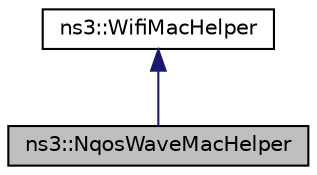 digraph "ns3::NqosWaveMacHelper"
{
 // LATEX_PDF_SIZE
  edge [fontname="Helvetica",fontsize="10",labelfontname="Helvetica",labelfontsize="10"];
  node [fontname="Helvetica",fontsize="10",shape=record];
  Node1 [label="ns3::NqosWaveMacHelper",height=0.2,width=0.4,color="black", fillcolor="grey75", style="filled", fontcolor="black",tooltip="Nqos Wave Mac Helper class."];
  Node2 -> Node1 [dir="back",color="midnightblue",fontsize="10",style="solid",fontname="Helvetica"];
  Node2 [label="ns3::WifiMacHelper",height=0.2,width=0.4,color="black", fillcolor="white", style="filled",URL="$classns3_1_1_wifi_mac_helper.html",tooltip="create MAC layers for a ns3::WifiNetDevice."];
}
